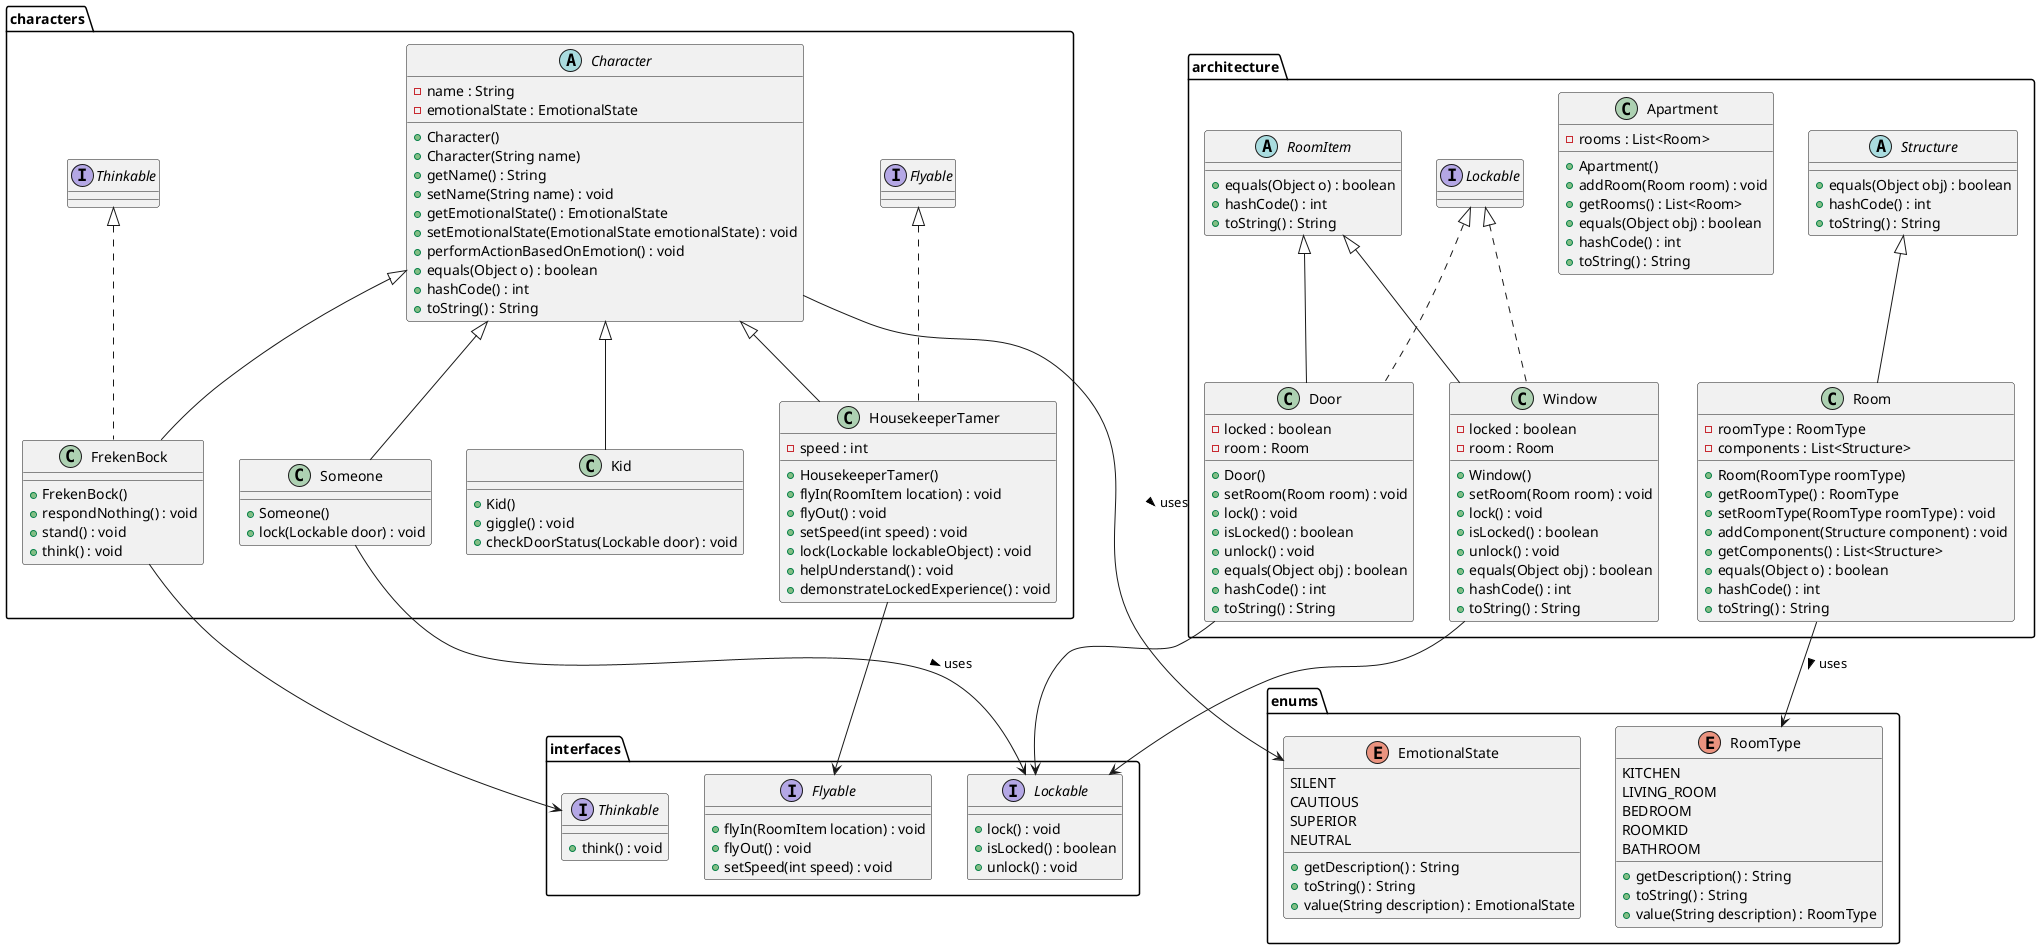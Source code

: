 @startuml

package architecture {
    abstract class Structure {
        +equals(Object obj) : boolean
        +hashCode() : int
        +toString() : String
    }

    class Apartment {
        -rooms : List<Room>
        +Apartment()
        +addRoom(Room room) : void
        +getRooms() : List<Room>
        +equals(Object obj) : boolean
        +hashCode() : int
        +toString() : String
    }

    class Room extends Structure {
        -roomType : RoomType
        -components : List<Structure>
        +Room(RoomType roomType)
        +getRoomType() : RoomType
        +setRoomType(RoomType roomType) : void
        +addComponent(Structure component) : void
        +getComponents() : List<Structure>
        +equals(Object o) : boolean
        +hashCode() : int
        +toString() : String
    }

    abstract class RoomItem {
        +equals(Object o) : boolean
        +hashCode() : int
        +toString() : String
    }

    class Door extends RoomItem implements Lockable {
        -locked : boolean
        -room : Room
        +Door()
        +setRoom(Room room) : void
        +lock() : void
        +isLocked() : boolean
        +unlock() : void
        +equals(Object obj) : boolean
        +hashCode() : int
        +toString() : String
    }

    class Window extends RoomItem implements Lockable {
        -locked : boolean
        -room : Room
        +Window()
        +setRoom(Room room) : void
        +lock() : void
        +isLocked() : boolean
        +unlock() : void
        +equals(Object obj) : boolean
        +hashCode() : int
        +toString() : String
    }
}

package characters {
    abstract class Character {
        -name : String
        -emotionalState : EmotionalState
        +Character()
        +Character(String name)
        +getName() : String
        +setName(String name) : void
        +getEmotionalState() : EmotionalState
        +setEmotionalState(EmotionalState emotionalState) : void
        +performActionBasedOnEmotion() : void
        +equals(Object o) : boolean
        +hashCode() : int
        +toString() : String
    }

    class FrekenBock extends Character implements Thinkable {
        +FrekenBock()
        +respondNothing() : void
        +stand() : void
        +think() : void
    }

    class HousekeeperTamer extends Character implements Flyable {
        -speed : int
        +HousekeeperTamer()
        +flyIn(RoomItem location) : void
        +flyOut() : void
        +setSpeed(int speed) : void
        +lock(Lockable lockableObject) : void
        +helpUnderstand() : void
        +demonstrateLockedExperience() : void
    }

    class Kid extends Character {
        +Kid()
        +giggle() : void
        +checkDoorStatus(Lockable door) : void
    }

    class Someone extends Character {
        +Someone()
        +lock(Lockable door) : void
    }
}

package enums {
    enum EmotionalState {
        SILENT
        CAUTIOUS
        SUPERIOR
        NEUTRAL
        +getDescription() : String
        +toString() : String
        +value(String description) : EmotionalState
    }

    enum RoomType {
        KITCHEN
        LIVING_ROOM
        BEDROOM
        ROOMKID
        BATHROOM
        +getDescription() : String
        +toString() : String
        +value(String description) : RoomType
    }
}

package interfaces {
    interface Flyable {
        +flyIn(RoomItem location) : void    
        +flyOut() : void                
        +setSpeed(int speed) : void      
    }

    interface Lockable {
        +lock() : void             
        +isLocked() : boolean      
        +unlock() : void            
    }

    interface Thinkable {
        +think() : void
    }
}

characters.HousekeeperTamer --> interfaces.Flyable
characters.FrekenBock --> interfaces.Thinkable
characters.Someone --> interfaces.Lockable : uses >
architecture.Door --> interfaces.Lockable
architecture.Window --> interfaces.Lockable
architecture.Room --> enums.RoomType : uses >
characters.Character --> enums.EmotionalState : uses >

@enduml